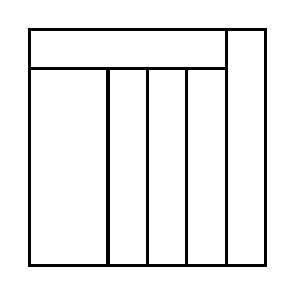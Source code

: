 \begin{tikzpicture}[very thick, scale=.5]
    \draw (0,5) rectangle (5,6);
    \draw (0,0) rectangle (2,5);
    \draw (2,0) rectangle (3,5);
    \draw (3,0) rectangle (4,5);
    \draw (4,0) rectangle (5,5);
    \draw (5,0) rectangle (6,6);
\end{tikzpicture}
